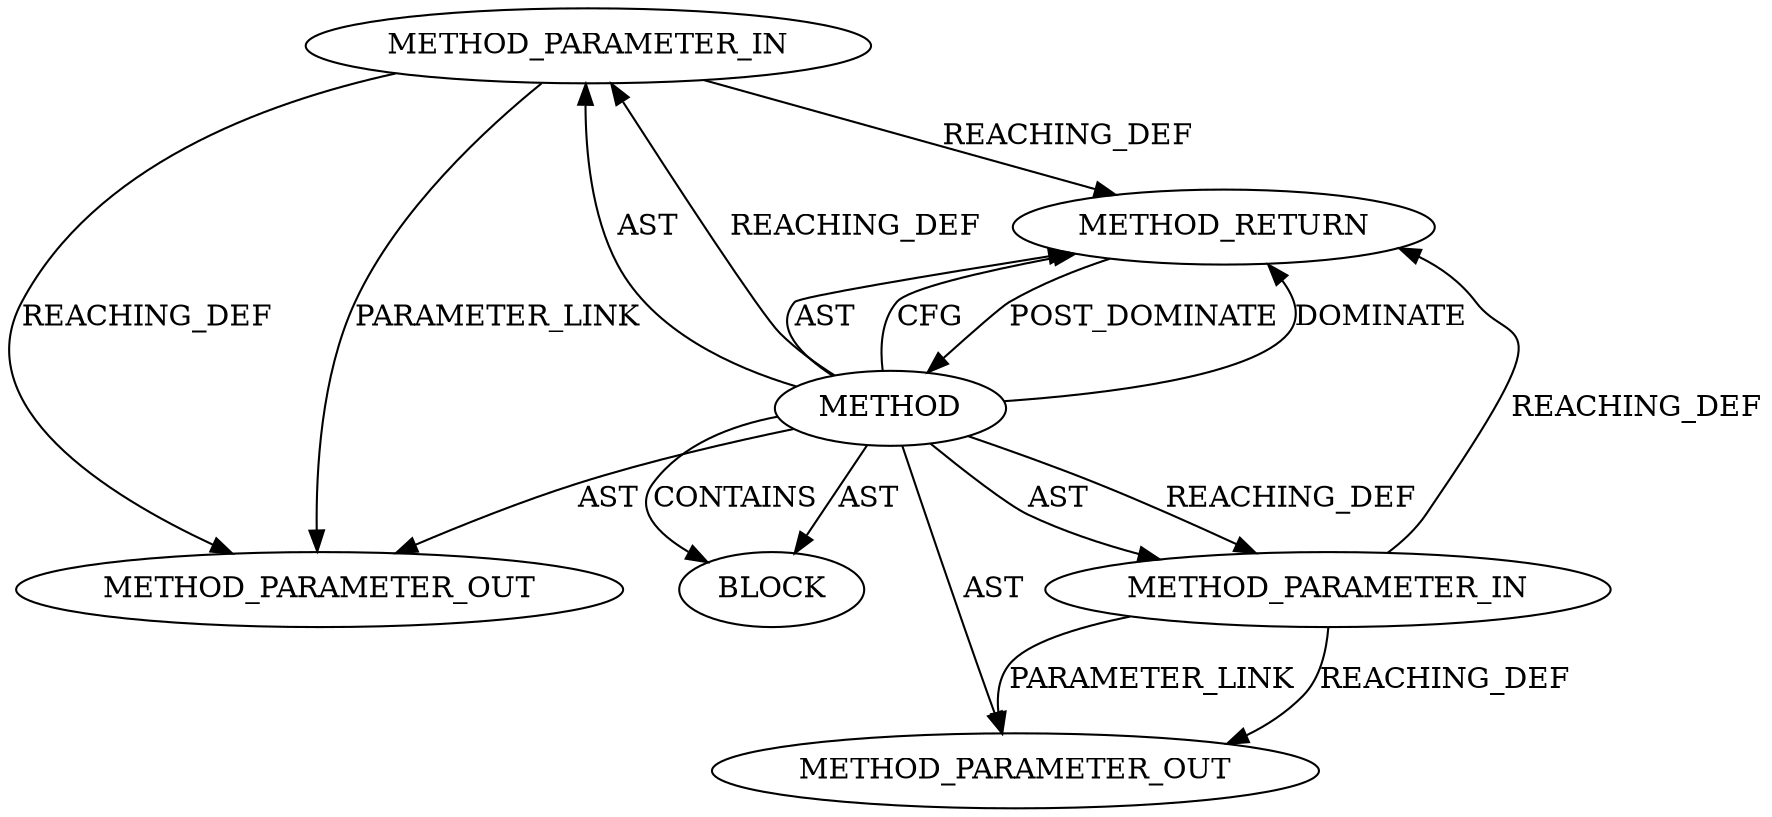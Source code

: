 digraph {
  20610 [label=METHOD_PARAMETER_IN ORDER=1 CODE="p1" IS_VARIADIC=false TYPE_FULL_NAME="ANY" EVALUATION_STRATEGY="BY_VALUE" INDEX=1 NAME="p1"]
  22251 [label=METHOD_PARAMETER_OUT ORDER=2 CODE="p2" IS_VARIADIC=false TYPE_FULL_NAME="ANY" EVALUATION_STRATEGY="BY_VALUE" INDEX=2 NAME="p2"]
  22250 [label=METHOD_PARAMETER_OUT ORDER=1 CODE="p1" IS_VARIADIC=false TYPE_FULL_NAME="ANY" EVALUATION_STRATEGY="BY_VALUE" INDEX=1 NAME="p1"]
  20612 [label=BLOCK ORDER=1 ARGUMENT_INDEX=1 CODE="<empty>" TYPE_FULL_NAME="ANY"]
  20609 [label=METHOD AST_PARENT_TYPE="NAMESPACE_BLOCK" AST_PARENT_FULL_NAME="<global>" ORDER=0 CODE="<empty>" FULL_NAME="round_up" IS_EXTERNAL=true FILENAME="<empty>" SIGNATURE="" NAME="round_up"]
  20611 [label=METHOD_PARAMETER_IN ORDER=2 CODE="p2" IS_VARIADIC=false TYPE_FULL_NAME="ANY" EVALUATION_STRATEGY="BY_VALUE" INDEX=2 NAME="p2"]
  20613 [label=METHOD_RETURN ORDER=2 CODE="RET" TYPE_FULL_NAME="ANY" EVALUATION_STRATEGY="BY_VALUE"]
  20609 -> 20613 [label=DOMINATE ]
  20609 -> 20612 [label=AST ]
  20609 -> 20610 [label=AST ]
  20611 -> 22251 [label=REACHING_DEF VARIABLE="p2"]
  20610 -> 20613 [label=REACHING_DEF VARIABLE="p1"]
  20609 -> 20611 [label=REACHING_DEF VARIABLE=""]
  20609 -> 20613 [label=AST ]
  20610 -> 22250 [label=REACHING_DEF VARIABLE="p1"]
  20611 -> 20613 [label=REACHING_DEF VARIABLE="p2"]
  20609 -> 20611 [label=AST ]
  20611 -> 22251 [label=PARAMETER_LINK ]
  20609 -> 20612 [label=CONTAINS ]
  20609 -> 20610 [label=REACHING_DEF VARIABLE=""]
  20609 -> 22251 [label=AST ]
  20609 -> 22250 [label=AST ]
  20613 -> 20609 [label=POST_DOMINATE ]
  20609 -> 20613 [label=CFG ]
  20610 -> 22250 [label=PARAMETER_LINK ]
}
